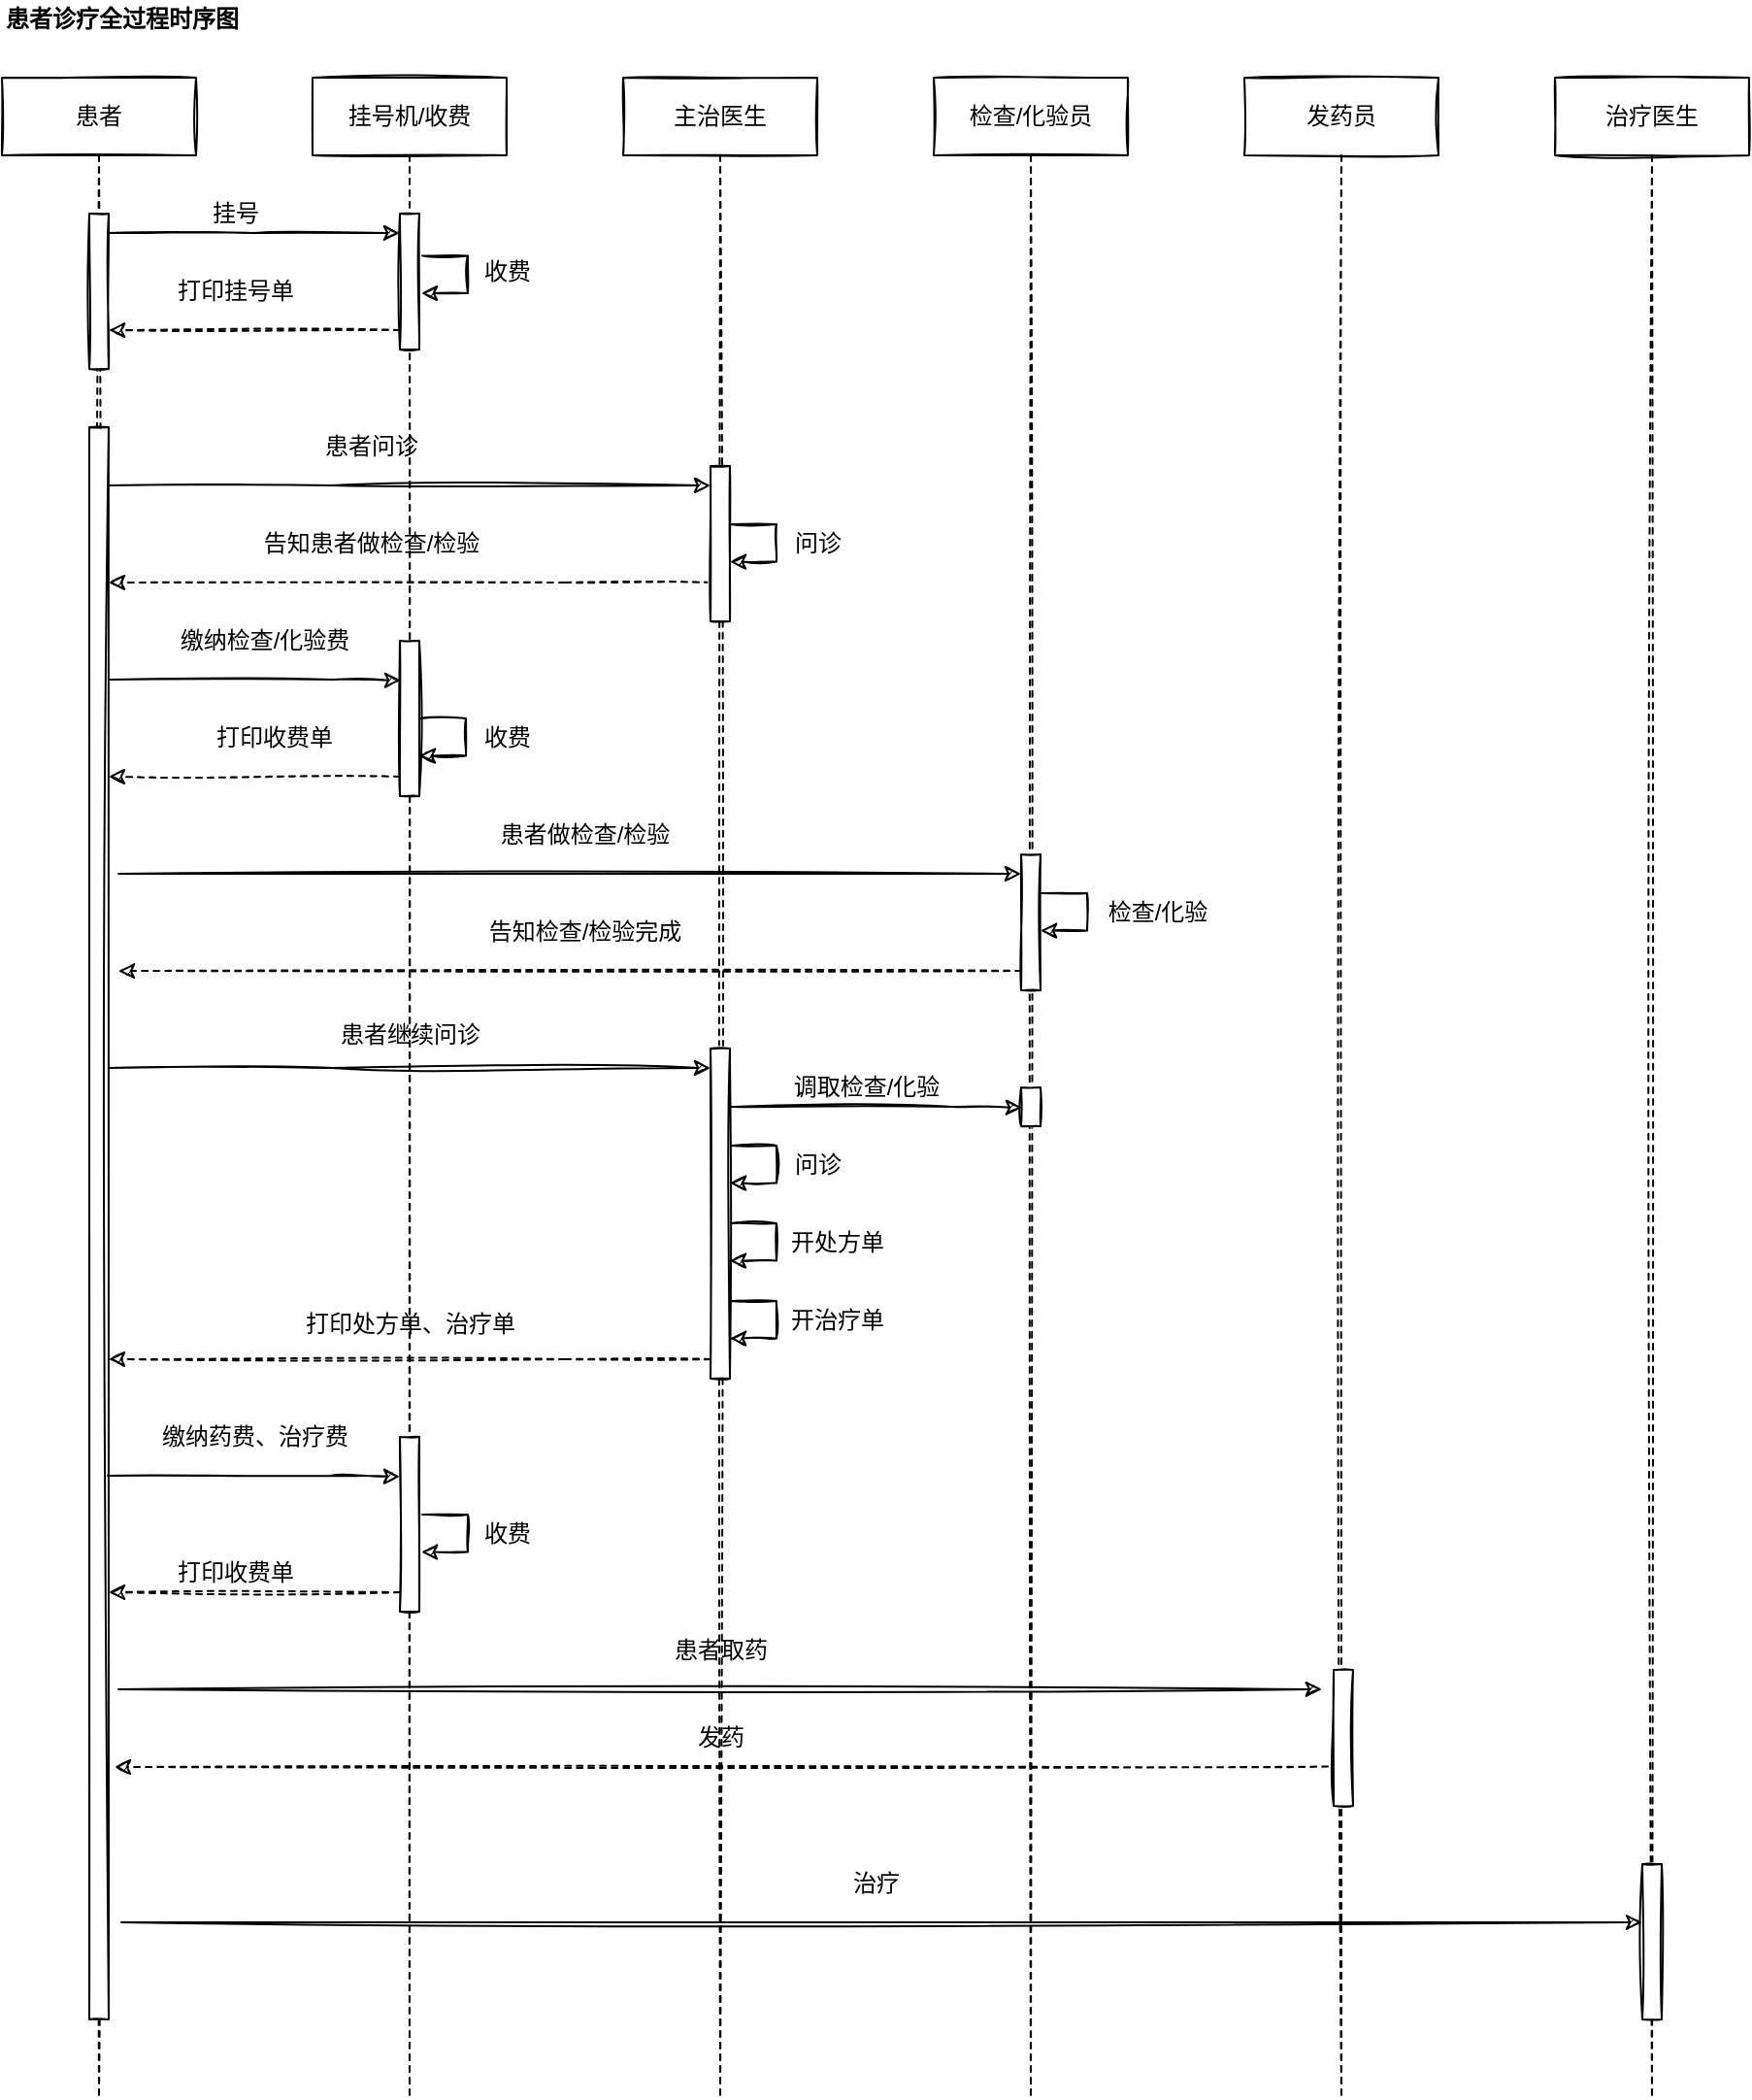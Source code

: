 <mxfile version="14.8.6" type="github" pages="2">
  <diagram id="7ADZEoCv_N2pfUkhOmF2" name="patient-inquiry">
    <mxGraphModel dx="1422" dy="703" grid="1" gridSize="10" guides="1" tooltips="1" connect="1" arrows="1" fold="1" page="1" pageScale="1" pageWidth="1200" pageHeight="1920" math="0" shadow="0">
      <root>
        <mxCell id="0" />
        <mxCell id="1" parent="0" />
        <mxCell id="H3Da2AQrA6T10nojDcQ5-2" value="&lt;b&gt;患者诊疗全过程时序图&lt;/b&gt;" style="text;html=1;strokeColor=none;fillColor=none;align=left;verticalAlign=middle;whiteSpace=wrap;rounded=0;sketch=1;" vertex="1" parent="1">
          <mxGeometry x="40" y="40" width="130" height="20" as="geometry" />
        </mxCell>
        <mxCell id="H3Da2AQrA6T10nojDcQ5-3" value="发药员" style="shape=umlLifeline;perimeter=lifelinePerimeter;whiteSpace=wrap;html=1;container=1;collapsible=0;recursiveResize=0;outlineConnect=0;sketch=1;" vertex="1" parent="1">
          <mxGeometry x="680" y="80" width="100" height="1040" as="geometry" />
        </mxCell>
        <mxCell id="H3Da2AQrA6T10nojDcQ5-6" value="检查/化验员" style="shape=umlLifeline;perimeter=lifelinePerimeter;whiteSpace=wrap;html=1;container=1;collapsible=0;recursiveResize=0;outlineConnect=0;sketch=1;" vertex="1" parent="1">
          <mxGeometry x="520" y="80" width="100" height="1040" as="geometry" />
        </mxCell>
        <mxCell id="wY-EK-nVzY8lDJM854FV-23" value="" style="html=1;points=[];perimeter=orthogonalPerimeter;sketch=1;" vertex="1" parent="H3Da2AQrA6T10nojDcQ5-6">
          <mxGeometry x="45" y="400" width="10" height="70" as="geometry" />
        </mxCell>
        <mxCell id="wY-EK-nVzY8lDJM854FV-52" value="" style="html=1;points=[];perimeter=orthogonalPerimeter;sketch=1;" vertex="1" parent="H3Da2AQrA6T10nojDcQ5-6">
          <mxGeometry x="45" y="520" width="10" height="20" as="geometry" />
        </mxCell>
        <mxCell id="H3Da2AQrA6T10nojDcQ5-21" value="患者" style="shape=umlLifeline;perimeter=lifelinePerimeter;whiteSpace=wrap;html=1;container=1;collapsible=0;recursiveResize=0;outlineConnect=0;sketch=1;" vertex="1" parent="1">
          <mxGeometry x="40" y="80" width="100" height="1040" as="geometry" />
        </mxCell>
        <mxCell id="H3Da2AQrA6T10nojDcQ5-22" value="" style="html=1;points=[];perimeter=orthogonalPerimeter;sketch=1;" vertex="1" parent="H3Da2AQrA6T10nojDcQ5-21">
          <mxGeometry x="45" y="70" width="10" height="80" as="geometry" />
        </mxCell>
        <mxCell id="wY-EK-nVzY8lDJM854FV-3" value="" style="html=1;points=[];perimeter=orthogonalPerimeter;sketch=1;" vertex="1" parent="H3Da2AQrA6T10nojDcQ5-21">
          <mxGeometry x="45" y="180" width="10" height="820" as="geometry" />
        </mxCell>
        <mxCell id="H3Da2AQrA6T10nojDcQ5-28" value="挂号" style="text;html=1;align=center;verticalAlign=middle;resizable=0;points=[];autosize=1;sketch=1;" vertex="1" parent="1">
          <mxGeometry x="140" y="140" width="40" height="20" as="geometry" />
        </mxCell>
        <mxCell id="H3Da2AQrA6T10nojDcQ5-29" value="主治医生" style="shape=umlLifeline;perimeter=lifelinePerimeter;whiteSpace=wrap;html=1;container=1;collapsible=0;recursiveResize=0;outlineConnect=0;sketch=1;" vertex="1" parent="1">
          <mxGeometry x="360" y="80" width="100" height="1040" as="geometry" />
        </mxCell>
        <mxCell id="tCGa7qCjwJQuDyG727-U-1" value="挂号机/收费" style="shape=umlLifeline;perimeter=lifelinePerimeter;whiteSpace=wrap;html=1;container=1;collapsible=0;recursiveResize=0;outlineConnect=0;sketch=1;" vertex="1" parent="1">
          <mxGeometry x="200" y="80" width="100" height="1040" as="geometry" />
        </mxCell>
        <mxCell id="wY-EK-nVzY8lDJM854FV-46" value="打印处方单、治疗单" style="text;html=1;align=center;verticalAlign=middle;resizable=0;points=[];autosize=1;sketch=1;" vertex="1" parent="tCGa7qCjwJQuDyG727-U-1">
          <mxGeometry x="-10" y="632" width="120" height="20" as="geometry" />
        </mxCell>
        <mxCell id="wY-EK-nVzY8lDJM854FV-47" value="" style="html=1;points=[];perimeter=orthogonalPerimeter;sketch=1;" vertex="1" parent="tCGa7qCjwJQuDyG727-U-1">
          <mxGeometry x="45" y="700" width="10" height="90" as="geometry" />
        </mxCell>
        <mxCell id="tCGa7qCjwJQuDyG727-U-11" value="" style="edgeStyle=orthogonalEdgeStyle;orthogonalLoop=1;jettySize=auto;html=1;exitX=1.15;exitY=0.31;exitDx=0;exitDy=0;exitPerimeter=0;entryX=1.1;entryY=0.579;entryDx=0;entryDy=0;entryPerimeter=0;rounded=0;sketch=1;" edge="1" parent="1" source="tCGa7qCjwJQuDyG727-U-6" target="tCGa7qCjwJQuDyG727-U-6">
          <mxGeometry relative="1" as="geometry">
            <Array as="points">
              <mxPoint x="280" y="172" />
              <mxPoint x="280" y="191" />
              <mxPoint x="256" y="191" />
            </Array>
          </mxGeometry>
        </mxCell>
        <mxCell id="wY-EK-nVzY8lDJM854FV-1" value="" style="orthogonalLoop=1;jettySize=auto;html=1;curved=1;dashed=1;sketch=1;" edge="1" parent="1" source="tCGa7qCjwJQuDyG727-U-6" target="H3Da2AQrA6T10nojDcQ5-22">
          <mxGeometry relative="1" as="geometry">
            <mxPoint x="100" y="190" as="targetPoint" />
            <Array as="points">
              <mxPoint x="170" y="210" />
            </Array>
          </mxGeometry>
        </mxCell>
        <mxCell id="tCGa7qCjwJQuDyG727-U-6" value="" style="html=1;points=[];perimeter=orthogonalPerimeter;sketch=1;" vertex="1" parent="1">
          <mxGeometry x="245" y="150" width="10" height="70" as="geometry" />
        </mxCell>
        <mxCell id="tCGa7qCjwJQuDyG727-U-7" value="" style="edgeStyle=orthogonalEdgeStyle;rounded=0;orthogonalLoop=1;jettySize=auto;html=1;sketch=1;" edge="1" parent="1" source="H3Da2AQrA6T10nojDcQ5-22" target="tCGa7qCjwJQuDyG727-U-6">
          <mxGeometry relative="1" as="geometry">
            <Array as="points">
              <mxPoint x="170" y="160" />
              <mxPoint x="170" y="160" />
            </Array>
          </mxGeometry>
        </mxCell>
        <mxCell id="wY-EK-nVzY8lDJM854FV-2" value="打印挂号单" style="text;html=1;align=center;verticalAlign=middle;resizable=0;points=[];autosize=1;sketch=1;" vertex="1" parent="1">
          <mxGeometry x="120" y="180" width="80" height="20" as="geometry" />
        </mxCell>
        <mxCell id="wY-EK-nVzY8lDJM854FV-11" value="" style="edgeStyle=orthogonalEdgeStyle;rounded=0;orthogonalLoop=1;jettySize=auto;html=1;strokeColor=#000000;dashed=1;sketch=1;" edge="1" parent="1" source="wY-EK-nVzY8lDJM854FV-7" target="wY-EK-nVzY8lDJM854FV-3">
          <mxGeometry relative="1" as="geometry">
            <mxPoint x="520" y="320" as="targetPoint" />
            <Array as="points">
              <mxPoint x="330" y="340" />
              <mxPoint x="330" y="340" />
            </Array>
          </mxGeometry>
        </mxCell>
        <mxCell id="wY-EK-nVzY8lDJM854FV-7" value="" style="html=1;points=[];perimeter=orthogonalPerimeter;sketch=1;" vertex="1" parent="1">
          <mxGeometry x="405" y="280" width="10" height="80" as="geometry" />
        </mxCell>
        <mxCell id="wY-EK-nVzY8lDJM854FV-8" value="" style="edgeStyle=orthogonalEdgeStyle;rounded=0;orthogonalLoop=1;jettySize=auto;html=1;strokeColor=#000000;sketch=1;" edge="1" parent="1" source="wY-EK-nVzY8lDJM854FV-3" target="wY-EK-nVzY8lDJM854FV-7">
          <mxGeometry relative="1" as="geometry">
            <Array as="points">
              <mxPoint x="210" y="290" />
              <mxPoint x="210" y="290" />
            </Array>
          </mxGeometry>
        </mxCell>
        <mxCell id="wY-EK-nVzY8lDJM854FV-9" value="患者问诊" style="text;html=1;align=center;verticalAlign=middle;resizable=0;points=[];autosize=1;sketch=1;" vertex="1" parent="1">
          <mxGeometry x="200" y="260" width="60" height="20" as="geometry" />
        </mxCell>
        <mxCell id="wY-EK-nVzY8lDJM854FV-12" value="治疗" style="text;html=1;align=center;verticalAlign=middle;resizable=0;points=[];autosize=1;sketch=1;" vertex="1" parent="1">
          <mxGeometry x="470" y="1000" width="40" height="20" as="geometry" />
        </mxCell>
        <mxCell id="wY-EK-nVzY8lDJM854FV-13" value="告知患者做检查/检验" style="text;html=1;align=center;verticalAlign=middle;resizable=0;points=[];autosize=1;sketch=1;" vertex="1" parent="1">
          <mxGeometry x="165" y="310" width="130" height="20" as="geometry" />
        </mxCell>
        <mxCell id="wY-EK-nVzY8lDJM854FV-14" value="缴纳检查/化验费" style="text;html=1;align=center;verticalAlign=middle;resizable=0;points=[];autosize=1;sketch=1;" vertex="1" parent="1">
          <mxGeometry x="125" y="360" width="100" height="20" as="geometry" />
        </mxCell>
        <mxCell id="wY-EK-nVzY8lDJM854FV-17" value="" style="html=1;points=[];perimeter=orthogonalPerimeter;sketch=1;" vertex="1" parent="1">
          <mxGeometry x="245" y="370" width="10" height="80" as="geometry" />
        </mxCell>
        <mxCell id="wY-EK-nVzY8lDJM854FV-18" value="" style="edgeStyle=orthogonalEdgeStyle;rounded=0;orthogonalLoop=1;jettySize=auto;html=1;strokeColor=#000000;entryX=0.05;entryY=0.256;entryDx=0;entryDy=0;entryPerimeter=0;sketch=1;" edge="1" parent="1" target="wY-EK-nVzY8lDJM854FV-17">
          <mxGeometry relative="1" as="geometry">
            <mxPoint x="95" y="390" as="sourcePoint" />
            <mxPoint x="400" y="390" as="targetPoint" />
            <Array as="points">
              <mxPoint x="210" y="390" />
            </Array>
          </mxGeometry>
        </mxCell>
        <mxCell id="wY-EK-nVzY8lDJM854FV-20" value="打印收费单" style="text;html=1;align=center;verticalAlign=middle;resizable=0;points=[];autosize=1;sketch=1;" vertex="1" parent="1">
          <mxGeometry x="140" y="410" width="80" height="20" as="geometry" />
        </mxCell>
        <mxCell id="wY-EK-nVzY8lDJM854FV-21" value="收费" style="text;html=1;align=center;verticalAlign=middle;resizable=0;points=[];autosize=1;sketch=1;" vertex="1" parent="1">
          <mxGeometry x="280" y="170" width="40" height="20" as="geometry" />
        </mxCell>
        <mxCell id="wY-EK-nVzY8lDJM854FV-22" value="" style="orthogonalLoop=1;jettySize=auto;html=1;curved=1;dashed=1;sketch=1;" edge="1" parent="1">
          <mxGeometry relative="1" as="geometry">
            <mxPoint x="245" y="440" as="sourcePoint" />
            <mxPoint x="95" y="440" as="targetPoint" />
            <Array as="points">
              <mxPoint x="170" y="440" />
            </Array>
          </mxGeometry>
        </mxCell>
        <mxCell id="wY-EK-nVzY8lDJM854FV-24" value="" style="rounded=0;orthogonalLoop=1;jettySize=auto;html=1;strokeColor=#000000;sketch=1;" edge="1" parent="1">
          <mxGeometry relative="1" as="geometry">
            <mxPoint x="100" y="490" as="sourcePoint" />
            <mxPoint x="565" y="490" as="targetPoint" />
          </mxGeometry>
        </mxCell>
        <mxCell id="wY-EK-nVzY8lDJM854FV-25" value="" style="edgeStyle=orthogonalEdgeStyle;orthogonalLoop=1;jettySize=auto;html=1;exitX=1.15;exitY=0.31;exitDx=0;exitDy=0;exitPerimeter=0;entryX=1.1;entryY=0.579;entryDx=0;entryDy=0;entryPerimeter=0;rounded=0;sketch=1;" edge="1" parent="1">
          <mxGeometry relative="1" as="geometry">
            <mxPoint x="255.5" y="410.0" as="sourcePoint" />
            <mxPoint x="255" y="428.83" as="targetPoint" />
            <Array as="points">
              <mxPoint x="279" y="410.3" />
              <mxPoint x="279" y="429.3" />
              <mxPoint x="255" y="429.3" />
            </Array>
          </mxGeometry>
        </mxCell>
        <mxCell id="wY-EK-nVzY8lDJM854FV-26" value="收费" style="text;html=1;align=center;verticalAlign=middle;resizable=0;points=[];autosize=1;sketch=1;" vertex="1" parent="1">
          <mxGeometry x="280" y="410" width="40" height="20" as="geometry" />
        </mxCell>
        <mxCell id="wY-EK-nVzY8lDJM854FV-27" value="患者做检查/检验" style="text;html=1;align=center;verticalAlign=middle;resizable=0;points=[];autosize=1;sketch=1;" vertex="1" parent="1">
          <mxGeometry x="290" y="460" width="100" height="20" as="geometry" />
        </mxCell>
        <mxCell id="wY-EK-nVzY8lDJM854FV-28" value="" style="edgeStyle=orthogonalEdgeStyle;orthogonalLoop=1;jettySize=auto;html=1;exitX=1.15;exitY=0.31;exitDx=0;exitDy=0;exitPerimeter=0;entryX=1.1;entryY=0.579;entryDx=0;entryDy=0;entryPerimeter=0;rounded=0;sketch=1;" edge="1" parent="1">
          <mxGeometry relative="1" as="geometry">
            <mxPoint x="575.5" y="500" as="sourcePoint" />
            <mxPoint x="575" y="518.83" as="targetPoint" />
            <Array as="points">
              <mxPoint x="599" y="500.3" />
              <mxPoint x="599" y="519.3" />
              <mxPoint x="575" y="519.3" />
            </Array>
          </mxGeometry>
        </mxCell>
        <mxCell id="wY-EK-nVzY8lDJM854FV-29" value="检查/化验" style="text;html=1;align=center;verticalAlign=middle;resizable=0;points=[];autosize=1;sketch=1;" vertex="1" parent="1">
          <mxGeometry x="600" y="500" width="70" height="20" as="geometry" />
        </mxCell>
        <mxCell id="wY-EK-nVzY8lDJM854FV-30" value="" style="orthogonalLoop=1;jettySize=auto;html=1;curved=1;dashed=1;sketch=1;" edge="1" parent="1">
          <mxGeometry relative="1" as="geometry">
            <mxPoint x="565" y="540" as="sourcePoint" />
            <mxPoint x="100" y="540" as="targetPoint" />
            <Array as="points">
              <mxPoint x="490" y="540" />
            </Array>
          </mxGeometry>
        </mxCell>
        <mxCell id="wY-EK-nVzY8lDJM854FV-32" value="告知检查/检验完成" style="text;html=1;align=center;verticalAlign=middle;resizable=0;points=[];autosize=1;sketch=1;" vertex="1" parent="1">
          <mxGeometry x="285" y="510" width="110" height="20" as="geometry" />
        </mxCell>
        <mxCell id="wY-EK-nVzY8lDJM854FV-33" value="" style="html=1;points=[];perimeter=orthogonalPerimeter;sketch=1;" vertex="1" parent="1">
          <mxGeometry x="405" y="580" width="10" height="170" as="geometry" />
        </mxCell>
        <mxCell id="wY-EK-nVzY8lDJM854FV-34" value="" style="edgeStyle=orthogonalEdgeStyle;rounded=0;orthogonalLoop=1;jettySize=auto;html=1;strokeColor=#000000;sketch=1;" edge="1" parent="1">
          <mxGeometry relative="1" as="geometry">
            <mxPoint x="95" y="590" as="sourcePoint" />
            <mxPoint x="405" y="590" as="targetPoint" />
            <Array as="points">
              <mxPoint x="210" y="590" />
              <mxPoint x="210" y="590" />
            </Array>
          </mxGeometry>
        </mxCell>
        <mxCell id="wY-EK-nVzY8lDJM854FV-35" value="患者继续问诊" style="text;html=1;align=center;verticalAlign=middle;resizable=0;points=[];autosize=1;sketch=1;" vertex="1" parent="1">
          <mxGeometry x="205" y="563" width="90" height="20" as="geometry" />
        </mxCell>
        <mxCell id="wY-EK-nVzY8lDJM854FV-36" value="" style="edgeStyle=orthogonalEdgeStyle;orthogonalLoop=1;jettySize=auto;html=1;exitX=1.15;exitY=0.31;exitDx=0;exitDy=0;exitPerimeter=0;entryX=1.1;entryY=0.579;entryDx=0;entryDy=0;entryPerimeter=0;rounded=0;sketch=1;" edge="1" parent="1">
          <mxGeometry relative="1" as="geometry">
            <mxPoint x="415.5" y="310.0" as="sourcePoint" />
            <mxPoint x="415" y="328.83" as="targetPoint" />
            <Array as="points">
              <mxPoint x="439" y="310.3" />
              <mxPoint x="439" y="329.3" />
              <mxPoint x="415" y="329.3" />
            </Array>
          </mxGeometry>
        </mxCell>
        <mxCell id="wY-EK-nVzY8lDJM854FV-37" value="问诊" style="text;html=1;align=center;verticalAlign=middle;resizable=0;points=[];autosize=1;sketch=1;" vertex="1" parent="1">
          <mxGeometry x="440" y="310" width="40" height="20" as="geometry" />
        </mxCell>
        <mxCell id="wY-EK-nVzY8lDJM854FV-38" value="" style="edgeStyle=orthogonalEdgeStyle;orthogonalLoop=1;jettySize=auto;html=1;exitX=1.15;exitY=0.31;exitDx=0;exitDy=0;exitPerimeter=0;entryX=1.1;entryY=0.579;entryDx=0;entryDy=0;entryPerimeter=0;rounded=0;sketch=1;" edge="1" parent="1">
          <mxGeometry relative="1" as="geometry">
            <mxPoint x="415.5" y="630" as="sourcePoint" />
            <mxPoint x="415" y="648.83" as="targetPoint" />
            <Array as="points">
              <mxPoint x="439" y="630.3" />
              <mxPoint x="439" y="649.3" />
              <mxPoint x="415" y="649.3" />
            </Array>
          </mxGeometry>
        </mxCell>
        <mxCell id="wY-EK-nVzY8lDJM854FV-40" value="问诊" style="text;html=1;align=center;verticalAlign=middle;resizable=0;points=[];autosize=1;sketch=1;" vertex="1" parent="1">
          <mxGeometry x="440" y="630" width="40" height="20" as="geometry" />
        </mxCell>
        <mxCell id="wY-EK-nVzY8lDJM854FV-41" value="" style="edgeStyle=orthogonalEdgeStyle;orthogonalLoop=1;jettySize=auto;html=1;exitX=1.15;exitY=0.31;exitDx=0;exitDy=0;exitPerimeter=0;entryX=1.1;entryY=0.579;entryDx=0;entryDy=0;entryPerimeter=0;rounded=0;sketch=1;" edge="1" parent="1">
          <mxGeometry relative="1" as="geometry">
            <mxPoint x="415.5" y="670" as="sourcePoint" />
            <mxPoint x="415" y="688.83" as="targetPoint" />
            <Array as="points">
              <mxPoint x="439" y="670.3" />
              <mxPoint x="439" y="689.3" />
              <mxPoint x="415" y="689.3" />
            </Array>
          </mxGeometry>
        </mxCell>
        <mxCell id="wY-EK-nVzY8lDJM854FV-42" value="开处方单" style="text;html=1;align=center;verticalAlign=middle;resizable=0;points=[];autosize=1;sketch=1;" vertex="1" parent="1">
          <mxGeometry x="440" y="670" width="60" height="20" as="geometry" />
        </mxCell>
        <mxCell id="wY-EK-nVzY8lDJM854FV-43" value="" style="edgeStyle=orthogonalEdgeStyle;orthogonalLoop=1;jettySize=auto;html=1;exitX=1.15;exitY=0.31;exitDx=0;exitDy=0;exitPerimeter=0;entryX=1.1;entryY=0.579;entryDx=0;entryDy=0;entryPerimeter=0;rounded=0;sketch=1;" edge="1" parent="1">
          <mxGeometry relative="1" as="geometry">
            <mxPoint x="415.5" y="710" as="sourcePoint" />
            <mxPoint x="415" y="728.83" as="targetPoint" />
            <Array as="points">
              <mxPoint x="439" y="710.3" />
              <mxPoint x="439" y="729.3" />
              <mxPoint x="415" y="729.3" />
            </Array>
          </mxGeometry>
        </mxCell>
        <mxCell id="wY-EK-nVzY8lDJM854FV-44" value="开治疗单" style="text;html=1;align=center;verticalAlign=middle;resizable=0;points=[];autosize=1;sketch=1;" vertex="1" parent="1">
          <mxGeometry x="440" y="710" width="60" height="20" as="geometry" />
        </mxCell>
        <mxCell id="wY-EK-nVzY8lDJM854FV-45" value="" style="edgeStyle=orthogonalEdgeStyle;rounded=0;orthogonalLoop=1;jettySize=auto;html=1;strokeColor=#000000;dashed=1;sketch=1;" edge="1" parent="1">
          <mxGeometry relative="1" as="geometry">
            <mxPoint x="405" y="740" as="sourcePoint" />
            <mxPoint x="95" y="740" as="targetPoint" />
            <Array as="points">
              <mxPoint x="330" y="740" />
              <mxPoint x="330" y="740" />
            </Array>
          </mxGeometry>
        </mxCell>
        <mxCell id="wY-EK-nVzY8lDJM854FV-48" value="" style="edgeStyle=orthogonalEdgeStyle;rounded=0;orthogonalLoop=1;jettySize=auto;html=1;strokeColor=#000000;entryX=0.05;entryY=0.256;entryDx=0;entryDy=0;entryPerimeter=0;sketch=1;" edge="1" parent="1">
          <mxGeometry relative="1" as="geometry">
            <mxPoint x="94.5" y="800" as="sourcePoint" />
            <mxPoint x="245" y="800.48" as="targetPoint" />
            <Array as="points">
              <mxPoint x="209.5" y="800" />
            </Array>
          </mxGeometry>
        </mxCell>
        <mxCell id="wY-EK-nVzY8lDJM854FV-49" value="缴纳药费、治疗费" style="text;html=1;align=center;verticalAlign=middle;resizable=0;points=[];autosize=1;sketch=1;" vertex="1" parent="1">
          <mxGeometry x="115" y="770" width="110" height="20" as="geometry" />
        </mxCell>
        <mxCell id="wY-EK-nVzY8lDJM854FV-50" value="" style="edgeStyle=orthogonalEdgeStyle;orthogonalLoop=1;jettySize=auto;html=1;exitX=1.15;exitY=0.31;exitDx=0;exitDy=0;exitPerimeter=0;entryX=1.1;entryY=0.579;entryDx=0;entryDy=0;entryPerimeter=0;rounded=0;sketch=1;" edge="1" parent="1">
          <mxGeometry relative="1" as="geometry">
            <mxPoint x="256.5" y="820" as="sourcePoint" />
            <mxPoint x="256" y="838.83" as="targetPoint" />
            <Array as="points">
              <mxPoint x="280" y="820.3" />
              <mxPoint x="280" y="839.3" />
              <mxPoint x="256" y="839.3" />
            </Array>
          </mxGeometry>
        </mxCell>
        <mxCell id="wY-EK-nVzY8lDJM854FV-51" value="收费" style="text;html=1;align=center;verticalAlign=middle;resizable=0;points=[];autosize=1;sketch=1;" vertex="1" parent="1">
          <mxGeometry x="280" y="820" width="40" height="20" as="geometry" />
        </mxCell>
        <mxCell id="wY-EK-nVzY8lDJM854FV-54" value="" style="edgeStyle=orthogonalEdgeStyle;rounded=0;orthogonalLoop=1;jettySize=auto;html=1;strokeColor=#000000;entryX=0.05;entryY=0.256;entryDx=0;entryDy=0;entryPerimeter=0;sketch=1;" edge="1" parent="1">
          <mxGeometry relative="1" as="geometry">
            <mxPoint x="415" y="610" as="sourcePoint" />
            <mxPoint x="565.5" y="610.48" as="targetPoint" />
            <Array as="points">
              <mxPoint x="530" y="610" />
            </Array>
          </mxGeometry>
        </mxCell>
        <mxCell id="wY-EK-nVzY8lDJM854FV-55" value="调取检查/化验" style="text;html=1;align=center;verticalAlign=middle;resizable=0;points=[];autosize=1;sketch=1;" vertex="1" parent="1">
          <mxGeometry x="440" y="590" width="90" height="20" as="geometry" />
        </mxCell>
        <mxCell id="wY-EK-nVzY8lDJM854FV-56" value="" style="orthogonalLoop=1;jettySize=auto;html=1;curved=1;dashed=1;sketch=1;" edge="1" parent="1">
          <mxGeometry relative="1" as="geometry">
            <mxPoint x="245" y="860" as="sourcePoint" />
            <mxPoint x="95" y="860" as="targetPoint" />
            <Array as="points">
              <mxPoint x="170" y="860" />
            </Array>
          </mxGeometry>
        </mxCell>
        <mxCell id="wY-EK-nVzY8lDJM854FV-57" value="打印收费单" style="text;html=1;align=center;verticalAlign=middle;resizable=0;points=[];autosize=1;sketch=1;" vertex="1" parent="1">
          <mxGeometry x="120" y="840" width="80" height="20" as="geometry" />
        </mxCell>
        <mxCell id="wY-EK-nVzY8lDJM854FV-58" value="" style="html=1;points=[];perimeter=orthogonalPerimeter;sketch=1;" vertex="1" parent="1">
          <mxGeometry x="726" y="900" width="10" height="70" as="geometry" />
        </mxCell>
        <mxCell id="wY-EK-nVzY8lDJM854FV-59" value="" style="rounded=0;orthogonalLoop=1;jettySize=auto;html=1;strokeColor=#000000;sketch=1;" edge="1" parent="1">
          <mxGeometry relative="1" as="geometry">
            <mxPoint x="100" y="910" as="sourcePoint" />
            <mxPoint x="720" y="910" as="targetPoint" />
          </mxGeometry>
        </mxCell>
        <mxCell id="wY-EK-nVzY8lDJM854FV-60" value="患者取药" style="text;html=1;align=center;verticalAlign=middle;resizable=0;points=[];autosize=1;sketch=1;" vertex="1" parent="1">
          <mxGeometry x="380" y="880" width="60" height="20" as="geometry" />
        </mxCell>
        <mxCell id="wY-EK-nVzY8lDJM854FV-61" value="" style="orthogonalLoop=1;jettySize=auto;html=1;curved=1;dashed=1;sketch=1;" edge="1" parent="1">
          <mxGeometry relative="1" as="geometry">
            <mxPoint x="723" y="949.75" as="sourcePoint" />
            <mxPoint x="98" y="950" as="targetPoint" />
            <Array as="points">
              <mxPoint x="648" y="949.75" />
            </Array>
          </mxGeometry>
        </mxCell>
        <mxCell id="IeR_CoedEaIbGg2XQ_NO-1" value="发药" style="text;html=1;align=center;verticalAlign=middle;resizable=0;points=[];autosize=1;sketch=1;" vertex="1" parent="1">
          <mxGeometry x="390" y="925" width="40" height="20" as="geometry" />
        </mxCell>
        <mxCell id="IeR_CoedEaIbGg2XQ_NO-2" value="治疗医生" style="shape=umlLifeline;perimeter=lifelinePerimeter;whiteSpace=wrap;html=1;container=1;collapsible=0;recursiveResize=0;outlineConnect=0;sketch=1;" vertex="1" parent="1">
          <mxGeometry x="840" y="80" width="100" height="1040" as="geometry" />
        </mxCell>
        <mxCell id="IeR_CoedEaIbGg2XQ_NO-3" value="" style="html=1;points=[];perimeter=orthogonalPerimeter;sketch=1;" vertex="1" parent="1">
          <mxGeometry x="885" y="1000" width="10" height="80" as="geometry" />
        </mxCell>
        <mxCell id="IeR_CoedEaIbGg2XQ_NO-4" value="" style="rounded=0;orthogonalLoop=1;jettySize=auto;html=1;strokeColor=#000000;sketch=1;" edge="1" parent="1">
          <mxGeometry relative="1" as="geometry">
            <mxPoint x="101.5" y="1030" as="sourcePoint" />
            <mxPoint x="885" y="1030" as="targetPoint" />
          </mxGeometry>
        </mxCell>
      </root>
    </mxGraphModel>
  </diagram>
  <diagram id="1algb9X-yZZqnmlDhk-0" name="tmp">
    <mxGraphModel dx="1422" dy="761" grid="1" gridSize="10" guides="1" tooltips="1" connect="1" arrows="1" fold="1" page="1" pageScale="1" pageWidth="1200" pageHeight="1920" math="0" shadow="0">
      <root>
        <mxCell id="nlyssujdWdOh2bicLFFg-0" />
        <mxCell id="nlyssujdWdOh2bicLFFg-1" parent="nlyssujdWdOh2bicLFFg-0" />
        <mxCell id="nlyssujdWdOh2bicLFFg-2" value="&lt;b&gt;出差申请单流程（2）&lt;/b&gt;" style="text;html=1;strokeColor=none;fillColor=none;align=left;verticalAlign=middle;whiteSpace=wrap;rounded=0;" vertex="1" parent="nlyssujdWdOh2bicLFFg-1">
          <mxGeometry x="40" y="40" width="120" height="20" as="geometry" />
        </mxCell>
        <mxCell id="nlyssujdWdOh2bicLFFg-3" value="企业员工A" style="shape=umlLifeline;perimeter=lifelinePerimeter;whiteSpace=wrap;html=1;container=1;collapsible=0;recursiveResize=0;outlineConnect=0;" vertex="1" parent="nlyssujdWdOh2bicLFFg-1">
          <mxGeometry x="360" y="80" width="100" height="400" as="geometry" />
        </mxCell>
        <mxCell id="nlyssujdWdOh2bicLFFg-4" value="" style="html=1;points=[];perimeter=orthogonalPerimeter;" vertex="1" parent="nlyssujdWdOh2bicLFFg-3">
          <mxGeometry x="45" y="140" width="10" height="50" as="geometry" />
        </mxCell>
        <mxCell id="nlyssujdWdOh2bicLFFg-5" value="审批出差申请单001" style="text;html=1;align=center;verticalAlign=middle;resizable=0;points=[];autosize=1;" vertex="1" parent="nlyssujdWdOh2bicLFFg-3">
          <mxGeometry x="-15" y="260" width="120" height="20" as="geometry" />
        </mxCell>
        <mxCell id="nlyssujdWdOh2bicLFFg-6" value="钉钉系统" style="shape=umlLifeline;perimeter=lifelinePerimeter;whiteSpace=wrap;html=1;container=1;collapsible=0;recursiveResize=0;outlineConnect=0;" vertex="1" parent="nlyssujdWdOh2bicLFFg-1">
          <mxGeometry x="540" y="80" width="100" height="440" as="geometry" />
        </mxCell>
        <mxCell id="nlyssujdWdOh2bicLFFg-7" value="" style="html=1;points=[];perimeter=orthogonalPerimeter;" vertex="1" parent="nlyssujdWdOh2bicLFFg-6">
          <mxGeometry x="45" y="80" width="10" height="40" as="geometry" />
        </mxCell>
        <mxCell id="nlyssujdWdOh2bicLFFg-8" value="" style="html=1;points=[];perimeter=orthogonalPerimeter;" vertex="1" parent="nlyssujdWdOh2bicLFFg-6">
          <mxGeometry x="45" y="210" width="10" height="30" as="geometry" />
        </mxCell>
        <mxCell id="nlyssujdWdOh2bicLFFg-9" value="" style="html=1;points=[];perimeter=orthogonalPerimeter;" vertex="1" parent="nlyssujdWdOh2bicLFFg-6">
          <mxGeometry x="45" y="280" width="10" height="80" as="geometry" />
        </mxCell>
        <mxCell id="nlyssujdWdOh2bicLFFg-10" value="聚石塔代理" style="shape=umlLifeline;perimeter=lifelinePerimeter;whiteSpace=wrap;html=1;container=1;collapsible=0;recursiveResize=0;outlineConnect=0;" vertex="1" parent="nlyssujdWdOh2bicLFFg-1">
          <mxGeometry x="720" y="80" width="100" height="440" as="geometry" />
        </mxCell>
        <mxCell id="nlyssujdWdOh2bicLFFg-11" value="" style="html=1;points=[];perimeter=orthogonalPerimeter;" vertex="1" parent="nlyssujdWdOh2bicLFFg-10">
          <mxGeometry x="45" y="210" width="10" height="30" as="geometry" />
        </mxCell>
        <mxCell id="nlyssujdWdOh2bicLFFg-12" value="" style="html=1;points=[];perimeter=orthogonalPerimeter;" vertex="1" parent="nlyssujdWdOh2bicLFFg-10">
          <mxGeometry x="45" y="290" width="10" height="80" as="geometry" />
        </mxCell>
        <mxCell id="nlyssujdWdOh2bicLFFg-13" value="在钉钉企业管理后台设计出差申请单模板" style="text;html=1;align=center;verticalAlign=middle;resizable=0;points=[];autosize=1;" vertex="1" parent="nlyssujdWdOh2bicLFFg-1">
          <mxGeometry x="220" y="140" width="230" height="20" as="geometry" />
        </mxCell>
        <mxCell id="nlyssujdWdOh2bicLFFg-14" value="飞巴开放平台" style="shape=umlLifeline;perimeter=lifelinePerimeter;whiteSpace=wrap;html=1;container=1;collapsible=0;recursiveResize=0;outlineConnect=0;" vertex="1" parent="nlyssujdWdOh2bicLFFg-1">
          <mxGeometry x="880" y="80" width="100" height="440" as="geometry" />
        </mxCell>
        <mxCell id="nlyssujdWdOh2bicLFFg-15" value="" style="edgeStyle=orthogonalEdgeStyle;rounded=0;orthogonalLoop=1;jettySize=auto;html=1;curved=1;" edge="1" parent="nlyssujdWdOh2bicLFFg-14" source="nlyssujdWdOh2bicLFFg-16" target="nlyssujdWdOh2bicLFFg-16">
          <mxGeometry relative="1" as="geometry">
            <mxPoint x="135" y="190" as="targetPoint" />
          </mxGeometry>
        </mxCell>
        <mxCell id="nlyssujdWdOh2bicLFFg-16" value="" style="html=1;points=[];perimeter=orthogonalPerimeter;" vertex="1" parent="nlyssujdWdOh2bicLFFg-14">
          <mxGeometry x="45" y="150" width="10" height="80" as="geometry" />
        </mxCell>
        <mxCell id="nlyssujdWdOh2bicLFFg-17" value="" style="html=1;points=[];perimeter=orthogonalPerimeter;" vertex="1" parent="nlyssujdWdOh2bicLFFg-14">
          <mxGeometry x="45" y="330" width="10" height="80" as="geometry" />
        </mxCell>
        <mxCell id="nlyssujdWdOh2bicLFFg-18" value="" style="rounded=0;orthogonalLoop=1;jettySize=auto;html=1;edgeStyle=orthogonalEdgeStyle;curved=1;" edge="1" parent="nlyssujdWdOh2bicLFFg-14" source="nlyssujdWdOh2bicLFFg-17" target="nlyssujdWdOh2bicLFFg-17">
          <mxGeometry relative="1" as="geometry">
            <mxPoint x="135" y="350" as="targetPoint" />
          </mxGeometry>
        </mxCell>
        <mxCell id="nlyssujdWdOh2bicLFFg-19" value="提交出差申请单" style="text;html=1;align=center;verticalAlign=middle;resizable=0;points=[];autosize=1;" vertex="1" parent="nlyssujdWdOh2bicLFFg-1">
          <mxGeometry x="650" y="210" width="100" height="20" as="geometry" />
        </mxCell>
        <mxCell id="nlyssujdWdOh2bicLFFg-20" value="" style="edgeStyle=none;rounded=0;orthogonalLoop=1;jettySize=auto;html=1;" edge="1" parent="nlyssujdWdOh2bicLFFg-1" source="nlyssujdWdOh2bicLFFg-4" target="nlyssujdWdOh2bicLFFg-16">
          <mxGeometry relative="1" as="geometry">
            <Array as="points">
              <mxPoint x="650" y="240" />
            </Array>
          </mxGeometry>
        </mxCell>
        <mxCell id="nlyssujdWdOh2bicLFFg-21" value="企业管理员" style="shape=umlLifeline;perimeter=lifelinePerimeter;whiteSpace=wrap;html=1;container=1;collapsible=0;recursiveResize=0;outlineConnect=0;" vertex="1" parent="nlyssujdWdOh2bicLFFg-1">
          <mxGeometry x="40" y="80" width="100" height="400" as="geometry" />
        </mxCell>
        <mxCell id="nlyssujdWdOh2bicLFFg-22" value="" style="html=1;points=[];perimeter=orthogonalPerimeter;" vertex="1" parent="nlyssujdWdOh2bicLFFg-21">
          <mxGeometry x="45" y="70" width="10" height="50" as="geometry" />
        </mxCell>
        <mxCell id="nlyssujdWdOh2bicLFFg-23" value="" style="rounded=0;orthogonalLoop=1;jettySize=auto;html=1;" edge="1" parent="nlyssujdWdOh2bicLFFg-1" source="nlyssujdWdOh2bicLFFg-22" target="nlyssujdWdOh2bicLFFg-7">
          <mxGeometry relative="1" as="geometry">
            <Array as="points">
              <mxPoint x="310" y="170" />
            </Array>
          </mxGeometry>
        </mxCell>
        <mxCell id="nlyssujdWdOh2bicLFFg-24" value="" style="edgeStyle=none;rounded=0;orthogonalLoop=1;jettySize=auto;html=1;" edge="1" parent="nlyssujdWdOh2bicLFFg-1" source="nlyssujdWdOh2bicLFFg-16" target="nlyssujdWdOh2bicLFFg-11">
          <mxGeometry relative="1" as="geometry" />
        </mxCell>
        <mxCell id="nlyssujdWdOh2bicLFFg-25" value="" style="edgeStyle=none;rounded=0;orthogonalLoop=1;jettySize=auto;html=1;dashed=1;" edge="1" parent="nlyssujdWdOh2bicLFFg-1" source="nlyssujdWdOh2bicLFFg-11" target="nlyssujdWdOh2bicLFFg-8">
          <mxGeometry relative="1" as="geometry" />
        </mxCell>
        <mxCell id="nlyssujdWdOh2bicLFFg-26" value="创建&lt;br&gt;出差申请单001" style="text;html=1;align=center;verticalAlign=middle;resizable=0;points=[];autosize=1;" vertex="1" parent="nlyssujdWdOh2bicLFFg-1">
          <mxGeometry x="950" y="260" width="100" height="30" as="geometry" />
        </mxCell>
        <mxCell id="nlyssujdWdOh2bicLFFg-27" value="同步&lt;br&gt;出差申请单001" style="text;html=1;align=center;verticalAlign=middle;resizable=0;points=[];autosize=1;" vertex="1" parent="nlyssujdWdOh2bicLFFg-1">
          <mxGeometry x="810" y="260" width="100" height="30" as="geometry" />
        </mxCell>
        <mxCell id="nlyssujdWdOh2bicLFFg-28" value="异步同步&lt;br&gt;出差申请单001" style="text;html=1;align=center;verticalAlign=middle;resizable=0;points=[];autosize=1;" vertex="1" parent="nlyssujdWdOh2bicLFFg-1">
          <mxGeometry x="640" y="275" width="100" height="30" as="geometry" />
        </mxCell>
        <mxCell id="nlyssujdWdOh2bicLFFg-29" value="企业员工B" style="shape=umlLifeline;perimeter=lifelinePerimeter;whiteSpace=wrap;html=1;container=1;collapsible=0;recursiveResize=0;outlineConnect=0;" vertex="1" parent="nlyssujdWdOh2bicLFFg-1">
          <mxGeometry x="200" y="80" width="100" height="400" as="geometry" />
        </mxCell>
        <mxCell id="nlyssujdWdOh2bicLFFg-30" value="" style="html=1;points=[];perimeter=orthogonalPerimeter;" vertex="1" parent="nlyssujdWdOh2bicLFFg-29">
          <mxGeometry x="45" y="260" width="10" height="80" as="geometry" />
        </mxCell>
        <mxCell id="nlyssujdWdOh2bicLFFg-31" value="" style="edgeStyle=none;rounded=0;orthogonalLoop=1;jettySize=auto;html=1;" edge="1" parent="nlyssujdWdOh2bicLFFg-1" source="nlyssujdWdOh2bicLFFg-30" target="nlyssujdWdOh2bicLFFg-9">
          <mxGeometry relative="1" as="geometry">
            <Array as="points">
              <mxPoint x="430" y="370" />
            </Array>
          </mxGeometry>
        </mxCell>
        <mxCell id="nlyssujdWdOh2bicLFFg-32" value="" style="edgeStyle=none;rounded=0;orthogonalLoop=1;jettySize=auto;html=1;dashed=1;" edge="1" parent="nlyssujdWdOh2bicLFFg-1" source="nlyssujdWdOh2bicLFFg-9" target="nlyssujdWdOh2bicLFFg-12">
          <mxGeometry relative="1" as="geometry" />
        </mxCell>
        <mxCell id="nlyssujdWdOh2bicLFFg-33" value="以RDS方式推送&lt;br&gt;出差申请单001状态" style="text;html=1;align=center;verticalAlign=middle;resizable=0;points=[];autosize=1;" vertex="1" parent="nlyssujdWdOh2bicLFFg-1">
          <mxGeometry x="620" y="365" width="120" height="30" as="geometry" />
        </mxCell>
        <mxCell id="nlyssujdWdOh2bicLFFg-34" value="" style="edgeStyle=none;rounded=0;orthogonalLoop=1;jettySize=auto;html=1;dashed=1;" edge="1" parent="nlyssujdWdOh2bicLFFg-1" source="nlyssujdWdOh2bicLFFg-12" target="nlyssujdWdOh2bicLFFg-17">
          <mxGeometry relative="1" as="geometry">
            <Array as="points">
              <mxPoint x="860" y="430" />
            </Array>
          </mxGeometry>
        </mxCell>
        <mxCell id="nlyssujdWdOh2bicLFFg-35" value="同步&lt;br&gt;出差申请单001状态" style="text;html=1;align=center;verticalAlign=middle;resizable=0;points=[];autosize=1;" vertex="1" parent="nlyssujdWdOh2bicLFFg-1">
          <mxGeometry x="790" y="395" width="120" height="30" as="geometry" />
        </mxCell>
        <mxCell id="nlyssujdWdOh2bicLFFg-36" value="更新&lt;br&gt;出差申请单001状态" style="text;html=1;align=center;verticalAlign=middle;resizable=0;points=[];autosize=1;" vertex="1" parent="nlyssujdWdOh2bicLFFg-1">
          <mxGeometry x="950" y="440" width="120" height="30" as="geometry" />
        </mxCell>
        <mxCell id="nlyssujdWdOh2bicLFFg-37" value="聚石塔代理：根据钉钉第三方应用开发者规范要求，需要在聚石塔云平台上部署一个代理用于实现第三方服务与钉钉之间的服务交互，我们称为部署在聚石塔代理。" style="text;html=1;align=left;verticalAlign=middle;resizable=0;points=[];autosize=1;" vertex="1" parent="nlyssujdWdOh2bicLFFg-1">
          <mxGeometry x="40" y="600" width="880" height="20" as="geometry" />
        </mxCell>
        <mxCell id="nlyssujdWdOh2bicLFFg-38" value="RDS：钉钉以推送关系型数据库（Relational Database System，RDS）表的形式同步数据到服务开发商部署在聚石塔的代理端，目前仅支持MySQL数据库。" style="text;html=1;align=left;verticalAlign=middle;resizable=0;points=[];autosize=1;" vertex="1" parent="nlyssujdWdOh2bicLFFg-1">
          <mxGeometry x="40" y="650" width="850" height="20" as="geometry" />
        </mxCell>
      </root>
    </mxGraphModel>
  </diagram>
</mxfile>
